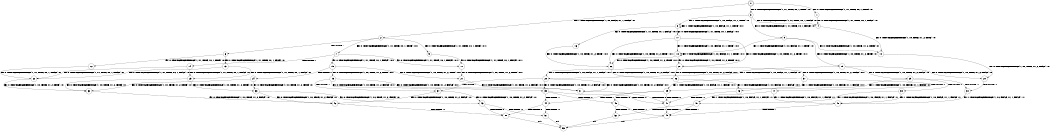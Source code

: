 digraph BCG {
size = "7, 10.5";
center = TRUE;
node [shape = circle];
0 [peripheries = 2];
0 -> 1 [label = "EX !0 !ATOMIC_EXCH_BRANCH (1, +1, TRUE, +0, 1, TRUE) !:0:"];
0 -> 2 [label = "EX !1 !ATOMIC_EXCH_BRANCH (1, +0, FALSE, +1, 1, FALSE) !:0:"];
0 -> 3 [label = "EX !0 !ATOMIC_EXCH_BRANCH (1, +1, TRUE, +0, 1, TRUE) !:0:"];
1 -> 4 [label = "EX !0 !ATOMIC_EXCH_BRANCH (1, +1, TRUE, +0, 1, FALSE) !:0:"];
2 -> 5 [label = "EX !0 !ATOMIC_EXCH_BRANCH (1, +1, TRUE, +0, 1, TRUE) !:0:1:"];
2 -> 6 [label = "TERMINATE !1"];
2 -> 7 [label = "EX !0 !ATOMIC_EXCH_BRANCH (1, +1, TRUE, +0, 1, TRUE) !:0:1:"];
3 -> 4 [label = "EX !0 !ATOMIC_EXCH_BRANCH (1, +1, TRUE, +0, 1, FALSE) !:0:"];
3 -> 8 [label = "EX !1 !ATOMIC_EXCH_BRANCH (1, +0, FALSE, +1, 1, TRUE) !:0:"];
3 -> 9 [label = "EX !0 !ATOMIC_EXCH_BRANCH (1, +1, TRUE, +0, 1, FALSE) !:0:"];
4 -> 10 [label = "EX !0 !ATOMIC_EXCH_BRANCH (1, +0, TRUE, +1, 2, TRUE) !:0:"];
5 -> 11 [label = "EX !0 !ATOMIC_EXCH_BRANCH (1, +1, TRUE, +0, 1, FALSE) !:0:1:"];
6 -> 12 [label = "EX !0 !ATOMIC_EXCH_BRANCH (1, +1, TRUE, +0, 1, TRUE) !:0:"];
6 -> 13 [label = "EX !0 !ATOMIC_EXCH_BRANCH (1, +1, TRUE, +0, 1, TRUE) !:0:"];
7 -> 11 [label = "EX !0 !ATOMIC_EXCH_BRANCH (1, +1, TRUE, +0, 1, FALSE) !:0:1:"];
7 -> 14 [label = "TERMINATE !1"];
7 -> 15 [label = "EX !0 !ATOMIC_EXCH_BRANCH (1, +1, TRUE, +0, 1, FALSE) !:0:1:"];
8 -> 16 [label = "EX !0 !ATOMIC_EXCH_BRANCH (1, +1, TRUE, +0, 1, FALSE) !:0:1:"];
8 -> 8 [label = "EX !1 !ATOMIC_EXCH_BRANCH (1, +0, FALSE, +1, 1, TRUE) !:0:1:"];
8 -> 17 [label = "EX !0 !ATOMIC_EXCH_BRANCH (1, +1, TRUE, +0, 1, FALSE) !:0:1:"];
9 -> 10 [label = "EX !0 !ATOMIC_EXCH_BRANCH (1, +0, TRUE, +1, 2, TRUE) !:0:"];
9 -> 18 [label = "EX !1 !ATOMIC_EXCH_BRANCH (1, +0, FALSE, +1, 1, TRUE) !:0:"];
9 -> 19 [label = "EX !0 !ATOMIC_EXCH_BRANCH (1, +0, TRUE, +1, 2, TRUE) !:0:"];
10 -> 20 [label = "EX !0 !ATOMIC_EXCH_BRANCH (1, +0, TRUE, +1, 2, FALSE) !:0:"];
11 -> 21 [label = "EX !0 !ATOMIC_EXCH_BRANCH (1, +0, TRUE, +1, 2, TRUE) !:0:1:"];
12 -> 22 [label = "EX !0 !ATOMIC_EXCH_BRANCH (1, +1, TRUE, +0, 1, FALSE) !:0:"];
13 -> 22 [label = "EX !0 !ATOMIC_EXCH_BRANCH (1, +1, TRUE, +0, 1, FALSE) !:0:"];
13 -> 23 [label = "EX !0 !ATOMIC_EXCH_BRANCH (1, +1, TRUE, +0, 1, FALSE) !:0:"];
14 -> 22 [label = "EX !0 !ATOMIC_EXCH_BRANCH (1, +1, TRUE, +0, 1, FALSE) !:0:"];
14 -> 23 [label = "EX !0 !ATOMIC_EXCH_BRANCH (1, +1, TRUE, +0, 1, FALSE) !:0:"];
15 -> 21 [label = "EX !0 !ATOMIC_EXCH_BRANCH (1, +0, TRUE, +1, 2, TRUE) !:0:1:"];
15 -> 24 [label = "TERMINATE !1"];
15 -> 25 [label = "EX !0 !ATOMIC_EXCH_BRANCH (1, +0, TRUE, +1, 2, TRUE) !:0:1:"];
16 -> 26 [label = "EX !0 !ATOMIC_EXCH_BRANCH (1, +0, TRUE, +1, 2, TRUE) !:0:1:"];
17 -> 26 [label = "EX !0 !ATOMIC_EXCH_BRANCH (1, +0, TRUE, +1, 2, TRUE) !:0:1:"];
17 -> 18 [label = "EX !1 !ATOMIC_EXCH_BRANCH (1, +0, FALSE, +1, 1, TRUE) !:0:1:"];
17 -> 27 [label = "EX !0 !ATOMIC_EXCH_BRANCH (1, +0, TRUE, +1, 2, TRUE) !:0:1:"];
18 -> 26 [label = "EX !0 !ATOMIC_EXCH_BRANCH (1, +0, TRUE, +1, 2, TRUE) !:0:1:"];
18 -> 18 [label = "EX !1 !ATOMIC_EXCH_BRANCH (1, +0, FALSE, +1, 1, TRUE) !:0:1:"];
18 -> 27 [label = "EX !0 !ATOMIC_EXCH_BRANCH (1, +0, TRUE, +1, 2, TRUE) !:0:1:"];
19 -> 20 [label = "EX !0 !ATOMIC_EXCH_BRANCH (1, +0, TRUE, +1, 2, FALSE) !:0:"];
19 -> 28 [label = "EX !1 !ATOMIC_EXCH_BRANCH (1, +0, FALSE, +1, 1, FALSE) !:0:"];
19 -> 29 [label = "EX !0 !ATOMIC_EXCH_BRANCH (1, +0, TRUE, +1, 2, FALSE) !:0:"];
20 -> 30 [label = "TERMINATE !0"];
21 -> 31 [label = "EX !0 !ATOMIC_EXCH_BRANCH (1, +0, TRUE, +1, 2, FALSE) !:0:1:"];
22 -> 32 [label = "EX !0 !ATOMIC_EXCH_BRANCH (1, +0, TRUE, +1, 2, TRUE) !:0:"];
23 -> 32 [label = "EX !0 !ATOMIC_EXCH_BRANCH (1, +0, TRUE, +1, 2, TRUE) !:0:"];
23 -> 33 [label = "EX !0 !ATOMIC_EXCH_BRANCH (1, +0, TRUE, +1, 2, TRUE) !:0:"];
24 -> 32 [label = "EX !0 !ATOMIC_EXCH_BRANCH (1, +0, TRUE, +1, 2, TRUE) !:0:"];
24 -> 33 [label = "EX !0 !ATOMIC_EXCH_BRANCH (1, +0, TRUE, +1, 2, TRUE) !:0:"];
25 -> 31 [label = "EX !0 !ATOMIC_EXCH_BRANCH (1, +0, TRUE, +1, 2, FALSE) !:0:1:"];
25 -> 34 [label = "TERMINATE !1"];
25 -> 35 [label = "EX !0 !ATOMIC_EXCH_BRANCH (1, +0, TRUE, +1, 2, FALSE) !:0:1:"];
26 -> 36 [label = "EX !0 !ATOMIC_EXCH_BRANCH (1, +0, TRUE, +1, 2, FALSE) !:0:1:"];
27 -> 36 [label = "EX !0 !ATOMIC_EXCH_BRANCH (1, +0, TRUE, +1, 2, FALSE) !:0:1:"];
27 -> 28 [label = "EX !1 !ATOMIC_EXCH_BRANCH (1, +0, FALSE, +1, 1, FALSE) !:0:1:"];
27 -> 37 [label = "EX !0 !ATOMIC_EXCH_BRANCH (1, +0, TRUE, +1, 2, FALSE) !:0:1:"];
28 -> 31 [label = "EX !0 !ATOMIC_EXCH_BRANCH (1, +0, TRUE, +1, 2, FALSE) !:0:1:"];
28 -> 34 [label = "TERMINATE !1"];
28 -> 35 [label = "EX !0 !ATOMIC_EXCH_BRANCH (1, +0, TRUE, +1, 2, FALSE) !:0:1:"];
29 -> 30 [label = "TERMINATE !0"];
29 -> 38 [label = "TERMINATE !0"];
29 -> 39 [label = "EX !1 !ATOMIC_EXCH_BRANCH (1, +0, FALSE, +1, 1, FALSE) !:0:"];
30 -> 40 [label = "EX !1 !ATOMIC_EXCH_BRANCH (1, +0, FALSE, +1, 1, FALSE) !:1:"];
31 -> 41 [label = "TERMINATE !0"];
32 -> 42 [label = "EX !0 !ATOMIC_EXCH_BRANCH (1, +0, TRUE, +1, 2, FALSE) !:0:"];
33 -> 42 [label = "EX !0 !ATOMIC_EXCH_BRANCH (1, +0, TRUE, +1, 2, FALSE) !:0:"];
33 -> 43 [label = "EX !0 !ATOMIC_EXCH_BRANCH (1, +0, TRUE, +1, 2, FALSE) !:0:"];
34 -> 42 [label = "EX !0 !ATOMIC_EXCH_BRANCH (1, +0, TRUE, +1, 2, FALSE) !:0:"];
34 -> 43 [label = "EX !0 !ATOMIC_EXCH_BRANCH (1, +0, TRUE, +1, 2, FALSE) !:0:"];
35 -> 41 [label = "TERMINATE !0"];
35 -> 44 [label = "TERMINATE !1"];
35 -> 45 [label = "TERMINATE !0"];
36 -> 46 [label = "EX !1 !ATOMIC_EXCH_BRANCH (1, +0, FALSE, +1, 1, FALSE) !:0:1:"];
37 -> 46 [label = "EX !1 !ATOMIC_EXCH_BRANCH (1, +0, FALSE, +1, 1, FALSE) !:0:1:"];
37 -> 47 [label = "TERMINATE !0"];
37 -> 39 [label = "EX !1 !ATOMIC_EXCH_BRANCH (1, +0, FALSE, +1, 1, FALSE) !:0:1:"];
38 -> 40 [label = "EX !1 !ATOMIC_EXCH_BRANCH (1, +0, FALSE, +1, 1, FALSE) !:1:"];
38 -> 48 [label = "EX !1 !ATOMIC_EXCH_BRANCH (1, +0, FALSE, +1, 1, FALSE) !:1:"];
39 -> 41 [label = "TERMINATE !0"];
39 -> 44 [label = "TERMINATE !1"];
39 -> 45 [label = "TERMINATE !0"];
40 -> 49 [label = "TERMINATE !1"];
41 -> 49 [label = "TERMINATE !1"];
42 -> 50 [label = "TERMINATE !0"];
43 -> 50 [label = "TERMINATE !0"];
43 -> 51 [label = "TERMINATE !0"];
44 -> 50 [label = "TERMINATE !0"];
44 -> 51 [label = "TERMINATE !0"];
45 -> 49 [label = "TERMINATE !1"];
45 -> 52 [label = "TERMINATE !1"];
46 -> 41 [label = "TERMINATE !0"];
47 -> 40 [label = "EX !1 !ATOMIC_EXCH_BRANCH (1, +0, FALSE, +1, 1, FALSE) !:1:"];
47 -> 48 [label = "EX !1 !ATOMIC_EXCH_BRANCH (1, +0, FALSE, +1, 1, FALSE) !:1:"];
48 -> 49 [label = "TERMINATE !1"];
48 -> 52 [label = "TERMINATE !1"];
49 -> 53 [label = "exit"];
50 -> 53 [label = "exit"];
51 -> 53 [label = "exit"];
52 -> 53 [label = "exit"];
}
